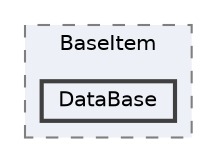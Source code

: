 digraph "003_Item/Item/BaseItem/DataBase"
{
 // LATEX_PDF_SIZE
  bgcolor="transparent";
  edge [fontname=Helvetica,fontsize=10,labelfontname=Helvetica,labelfontsize=10];
  node [fontname=Helvetica,fontsize=10,shape=box,height=0.2,width=0.4];
  compound=true
  subgraph clusterdir_32d354a89389014727e18595630980f6 {
    graph [ bgcolor="#edf0f7", pencolor="grey50", label="BaseItem", fontname=Helvetica,fontsize=10 style="filled,dashed", URL="dir_32d354a89389014727e18595630980f6.html",tooltip=""]
  dir_3fbd6479933086fa780bfd090844bdea [label="DataBase", fillcolor="#edf0f7", color="grey25", style="filled,bold", URL="dir_3fbd6479933086fa780bfd090844bdea.html",tooltip=""];
  }
}
